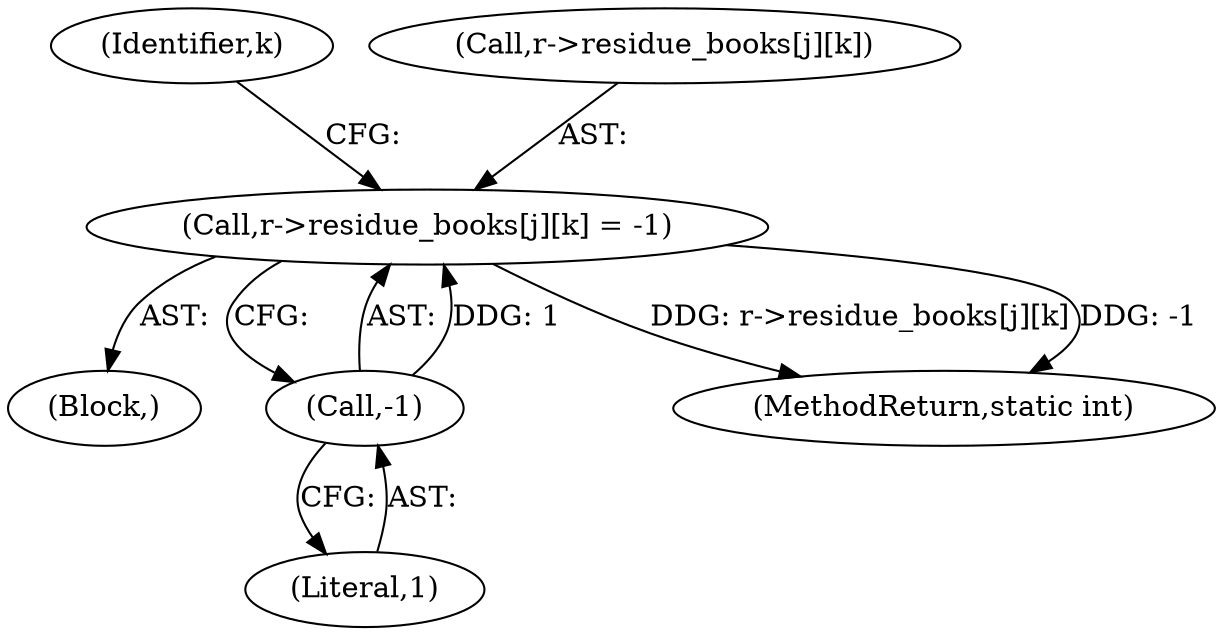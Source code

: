 digraph "0_stb_98fdfc6df88b1e34a736d5e126e6c8139c8de1a6_2@array" {
"1002598" [label="(Call,r->residue_books[j][k] = -1)"];
"1002606" [label="(Call,-1)"];
"1002558" [label="(Identifier,k)"];
"1002597" [label="(Block,)"];
"1002606" [label="(Call,-1)"];
"1002598" [label="(Call,r->residue_books[j][k] = -1)"];
"1003623" [label="(MethodReturn,static int)"];
"1002607" [label="(Literal,1)"];
"1002599" [label="(Call,r->residue_books[j][k])"];
"1002598" -> "1002597"  [label="AST: "];
"1002598" -> "1002606"  [label="CFG: "];
"1002599" -> "1002598"  [label="AST: "];
"1002606" -> "1002598"  [label="AST: "];
"1002558" -> "1002598"  [label="CFG: "];
"1002598" -> "1003623"  [label="DDG: r->residue_books[j][k]"];
"1002598" -> "1003623"  [label="DDG: -1"];
"1002606" -> "1002598"  [label="DDG: 1"];
"1002606" -> "1002607"  [label="CFG: "];
"1002607" -> "1002606"  [label="AST: "];
}

